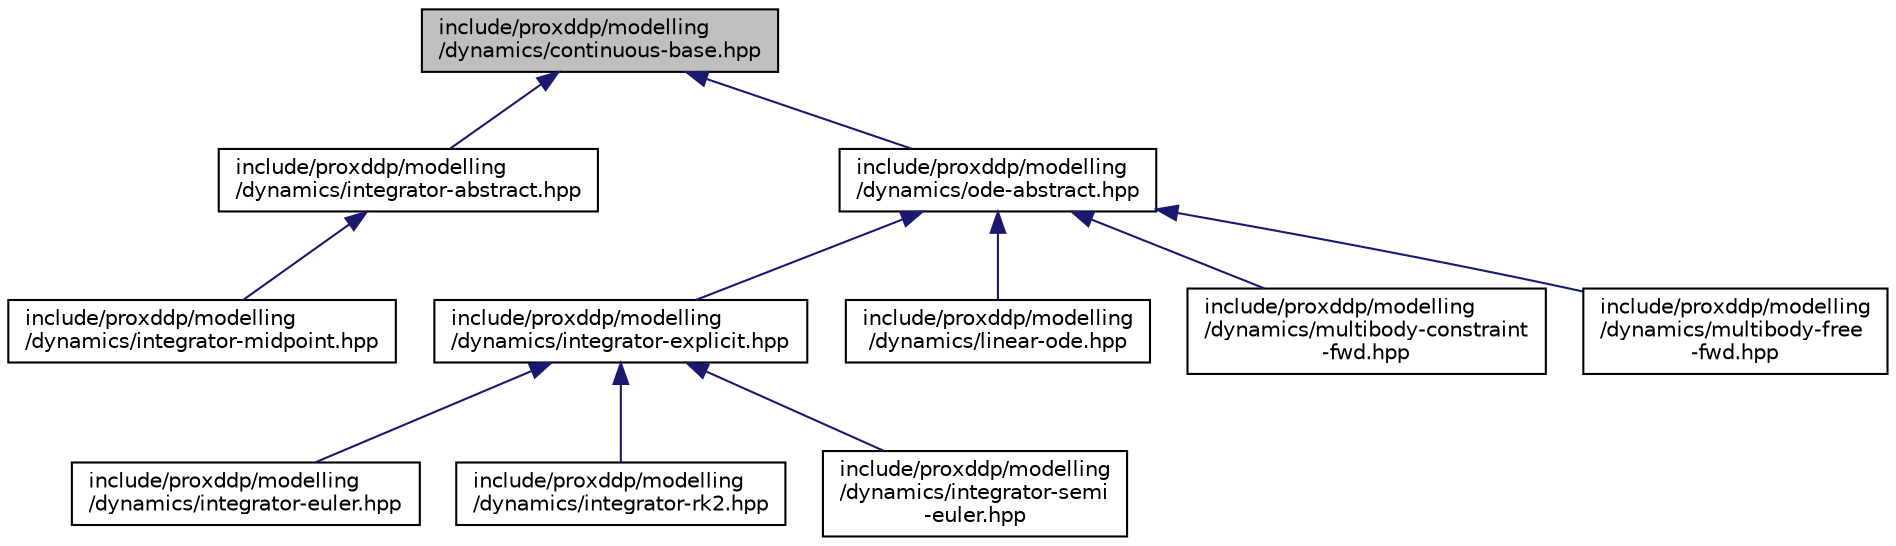 digraph "include/proxddp/modelling/dynamics/continuous-base.hpp"
{
 // LATEX_PDF_SIZE
  bgcolor="transparent";
  edge [fontname="Helvetica",fontsize="10",labelfontname="Helvetica",labelfontsize="10"];
  node [fontname="Helvetica",fontsize="10",shape=record];
  Node1 [label="include/proxddp/modelling\l/dynamics/continuous-base.hpp",height=0.2,width=0.4,color="black", fillcolor="grey75", style="filled", fontcolor="black",tooltip="Base definitions for continuous dynamics."];
  Node1 -> Node2 [dir="back",color="midnightblue",fontsize="10",style="solid",fontname="Helvetica"];
  Node2 [label="include/proxddp/modelling\l/dynamics/integrator-abstract.hpp",height=0.2,width=0.4,color="black",URL="$integrator-abstract_8hpp.html",tooltip="Base definitions for numerical integrators."];
  Node2 -> Node3 [dir="back",color="midnightblue",fontsize="10",style="solid",fontname="Helvetica"];
  Node3 [label="include/proxddp/modelling\l/dynamics/integrator-midpoint.hpp",height=0.2,width=0.4,color="black",URL="$integrator-midpoint_8hpp.html",tooltip=" "];
  Node1 -> Node4 [dir="back",color="midnightblue",fontsize="10",style="solid",fontname="Helvetica"];
  Node4 [label="include/proxddp/modelling\l/dynamics/ode-abstract.hpp",height=0.2,width=0.4,color="black",URL="$ode-abstract_8hpp.html",tooltip="Defines a class representing ODEs."];
  Node4 -> Node5 [dir="back",color="midnightblue",fontsize="10",style="solid",fontname="Helvetica"];
  Node5 [label="include/proxddp/modelling\l/dynamics/integrator-explicit.hpp",height=0.2,width=0.4,color="black",URL="$integrator-explicit_8hpp.html",tooltip="Base definitions for explicit integrators."];
  Node5 -> Node6 [dir="back",color="midnightblue",fontsize="10",style="solid",fontname="Helvetica"];
  Node6 [label="include/proxddp/modelling\l/dynamics/integrator-euler.hpp",height=0.2,width=0.4,color="black",URL="$integrator-euler_8hpp.html",tooltip="Define the explicit Euler integrator."];
  Node5 -> Node7 [dir="back",color="midnightblue",fontsize="10",style="solid",fontname="Helvetica"];
  Node7 [label="include/proxddp/modelling\l/dynamics/integrator-rk2.hpp",height=0.2,width=0.4,color="black",URL="$integrator-rk2_8hpp.html",tooltip=" "];
  Node5 -> Node8 [dir="back",color="midnightblue",fontsize="10",style="solid",fontname="Helvetica"];
  Node8 [label="include/proxddp/modelling\l/dynamics/integrator-semi\l-euler.hpp",height=0.2,width=0.4,color="black",URL="$integrator-semi-euler_8hpp.html",tooltip=" "];
  Node4 -> Node9 [dir="back",color="midnightblue",fontsize="10",style="solid",fontname="Helvetica"];
  Node9 [label="include/proxddp/modelling\l/dynamics/linear-ode.hpp",height=0.2,width=0.4,color="black",URL="$linear-ode_8hpp.html",tooltip=" "];
  Node4 -> Node10 [dir="back",color="midnightblue",fontsize="10",style="solid",fontname="Helvetica"];
  Node10 [label="include/proxddp/modelling\l/dynamics/multibody-constraint\l-fwd.hpp",height=0.2,width=0.4,color="black",URL="$multibody-constraint-fwd_8hpp.html",tooltip=" "];
  Node4 -> Node11 [dir="back",color="midnightblue",fontsize="10",style="solid",fontname="Helvetica"];
  Node11 [label="include/proxddp/modelling\l/dynamics/multibody-free\l-fwd.hpp",height=0.2,width=0.4,color="black",URL="$multibody-free-fwd_8hpp.html",tooltip=" "];
}

